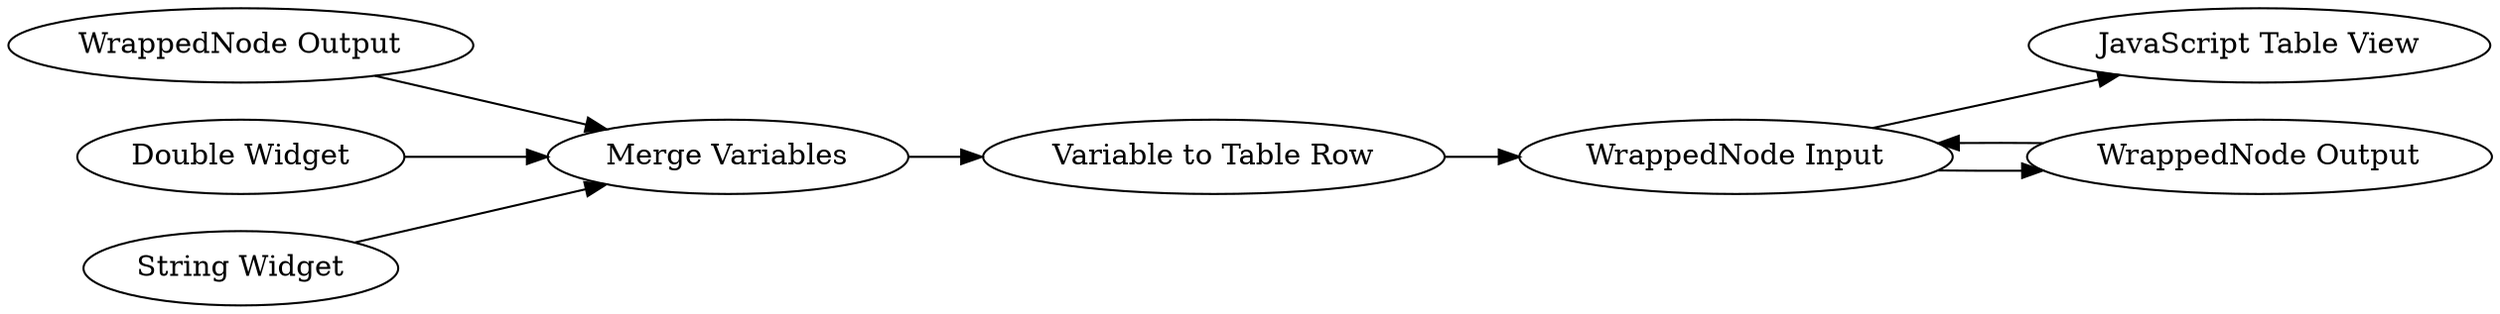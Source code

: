 digraph {
	10 -> 9
	4 -> 14
	8 -> 10
	11 -> 4
	10 -> 8
	12 -> 4
	13 -> 4
	14 -> 10
	13 [label="String Widget"]
	9 [label="JavaScript Table View"]
	11 [label="WrappedNode Output"]
	4 [label="Merge Variables"]
	8 [label="WrappedNode Output"]
	14 [label="Variable to Table Row"]
	12 [label="Double Widget"]
	10 [label="WrappedNode Input"]
	rankdir=LR
}
